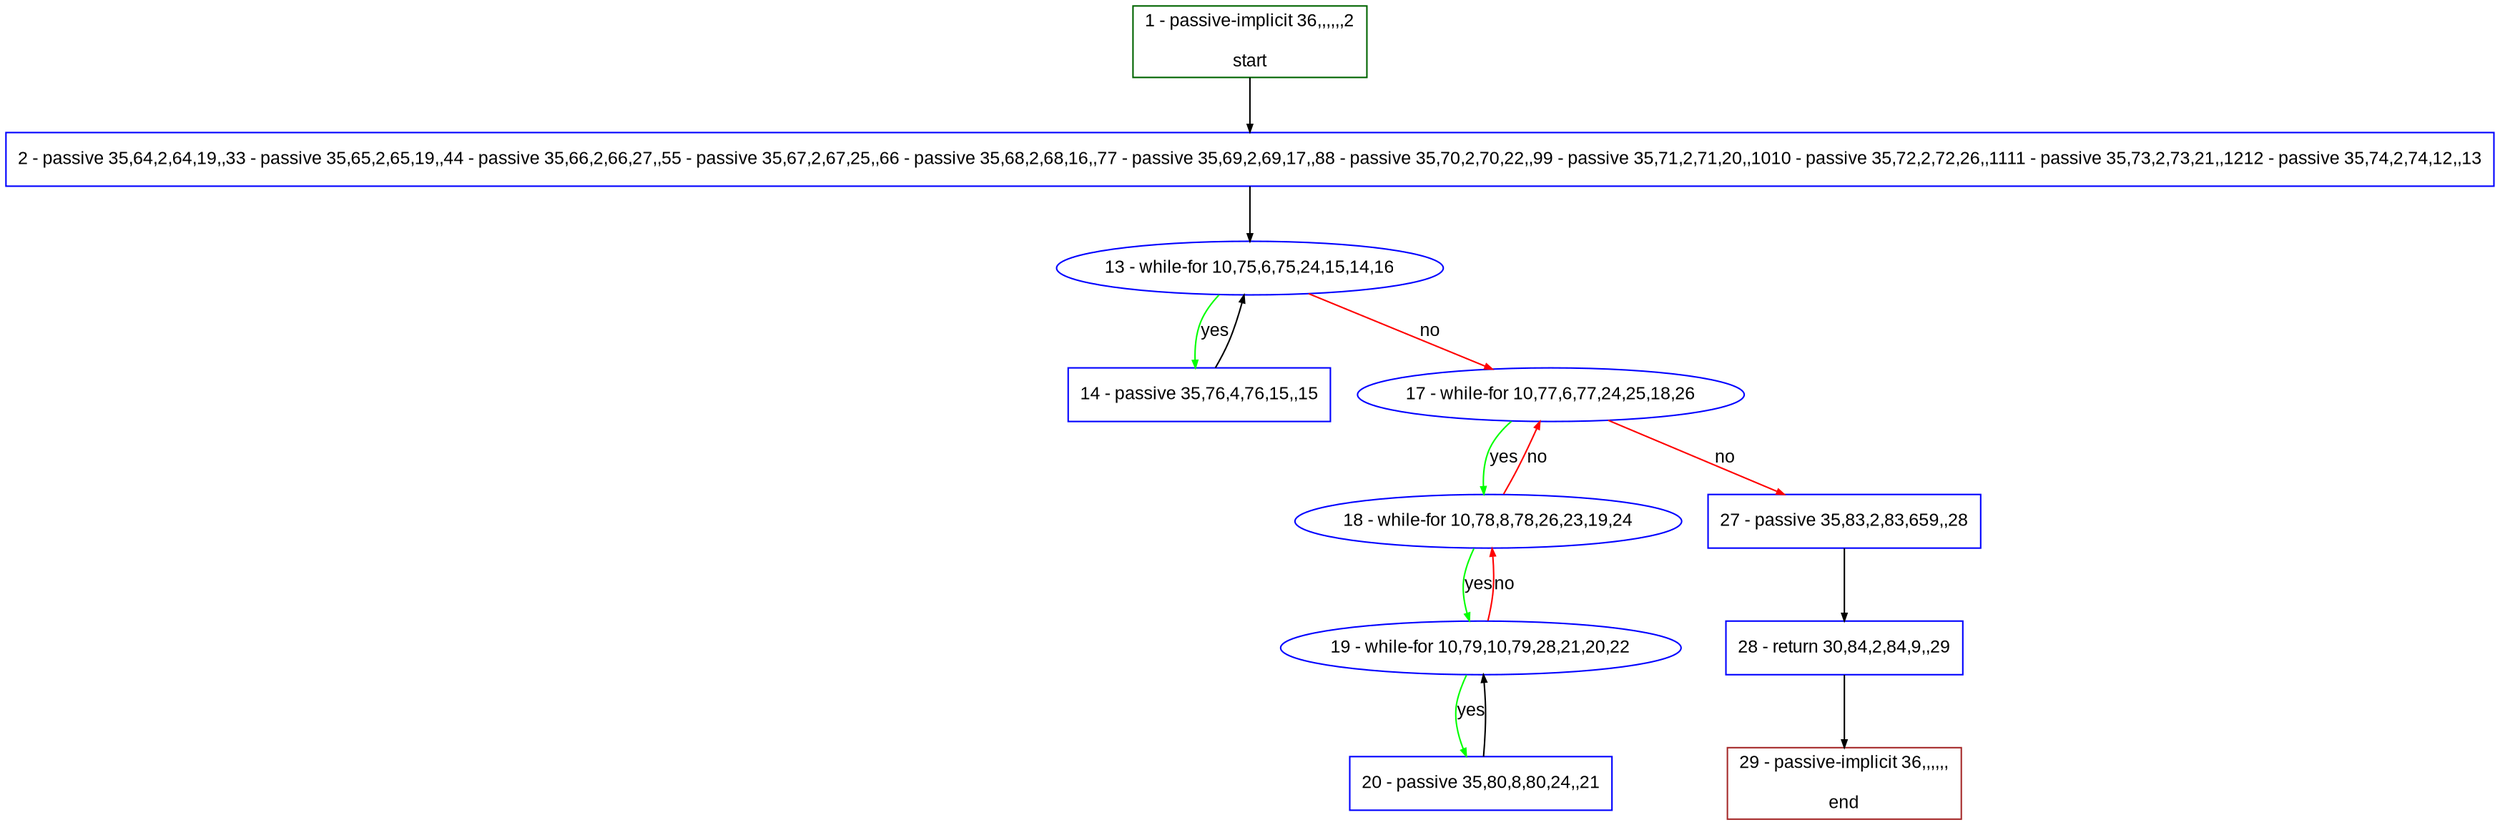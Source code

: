 digraph "" {
  graph [pack="true", label="", fontsize="12", packmode="clust", fontname="Arial", fillcolor="#FFFFCC", bgcolor="white", style="rounded,filled", compound="true"];
  node [node_initialized="no", label="", color="grey", fontsize="12", fillcolor="white", fontname="Arial", style="filled", shape="rectangle", compound="true", fixedsize="false"];
  edge [fontcolor="black", arrowhead="normal", arrowtail="none", arrowsize="0.5", ltail="", label="", color="black", fontsize="12", lhead="", fontname="Arial", dir="forward", compound="true"];
  __N1 [label="2 - passive 35,64,2,64,19,,33 - passive 35,65,2,65,19,,44 - passive 35,66,2,66,27,,55 - passive 35,67,2,67,25,,66 - passive 35,68,2,68,16,,77 - passive 35,69,2,69,17,,88 - passive 35,70,2,70,22,,99 - passive 35,71,2,71,20,,1010 - passive 35,72,2,72,26,,1111 - passive 35,73,2,73,21,,1212 - passive 35,74,2,74,12,,13", color="#0000ff", fillcolor="#ffffff", style="filled", shape="box"];
  __N2 [label="1 - passive-implicit 36,,,,,,2\n\nstart", color="#006400", fillcolor="#ffffff", style="filled", shape="box"];
  __N3 [label="13 - while-for 10,75,6,75,24,15,14,16", color="#0000ff", fillcolor="#ffffff", style="filled", shape="oval"];
  __N4 [label="14 - passive 35,76,4,76,15,,15", color="#0000ff", fillcolor="#ffffff", style="filled", shape="box"];
  __N5 [label="17 - while-for 10,77,6,77,24,25,18,26", color="#0000ff", fillcolor="#ffffff", style="filled", shape="oval"];
  __N6 [label="18 - while-for 10,78,8,78,26,23,19,24", color="#0000ff", fillcolor="#ffffff", style="filled", shape="oval"];
  __N7 [label="27 - passive 35,83,2,83,659,,28", color="#0000ff", fillcolor="#ffffff", style="filled", shape="box"];
  __N8 [label="19 - while-for 10,79,10,79,28,21,20,22", color="#0000ff", fillcolor="#ffffff", style="filled", shape="oval"];
  __N9 [label="20 - passive 35,80,8,80,24,,21", color="#0000ff", fillcolor="#ffffff", style="filled", shape="box"];
  __N10 [label="28 - return 30,84,2,84,9,,29", color="#0000ff", fillcolor="#ffffff", style="filled", shape="box"];
  __N11 [label="29 - passive-implicit 36,,,,,,\n\nend", color="#a52a2a", fillcolor="#ffffff", style="filled", shape="box"];
  __N2 -> __N1 [arrowhead="normal", arrowtail="none", color="#000000", label="", dir="forward"];
  __N1 -> __N3 [arrowhead="normal", arrowtail="none", color="#000000", label="", dir="forward"];
  __N3 -> __N4 [arrowhead="normal", arrowtail="none", color="#00ff00", label="yes", dir="forward"];
  __N4 -> __N3 [arrowhead="normal", arrowtail="none", color="#000000", label="", dir="forward"];
  __N3 -> __N5 [arrowhead="normal", arrowtail="none", color="#ff0000", label="no", dir="forward"];
  __N5 -> __N6 [arrowhead="normal", arrowtail="none", color="#00ff00", label="yes", dir="forward"];
  __N6 -> __N5 [arrowhead="normal", arrowtail="none", color="#ff0000", label="no", dir="forward"];
  __N5 -> __N7 [arrowhead="normal", arrowtail="none", color="#ff0000", label="no", dir="forward"];
  __N6 -> __N8 [arrowhead="normal", arrowtail="none", color="#00ff00", label="yes", dir="forward"];
  __N8 -> __N6 [arrowhead="normal", arrowtail="none", color="#ff0000", label="no", dir="forward"];
  __N8 -> __N9 [arrowhead="normal", arrowtail="none", color="#00ff00", label="yes", dir="forward"];
  __N9 -> __N8 [arrowhead="normal", arrowtail="none", color="#000000", label="", dir="forward"];
  __N7 -> __N10 [arrowhead="normal", arrowtail="none", color="#000000", label="", dir="forward"];
  __N10 -> __N11 [arrowhead="normal", arrowtail="none", color="#000000", label="", dir="forward"];
}
